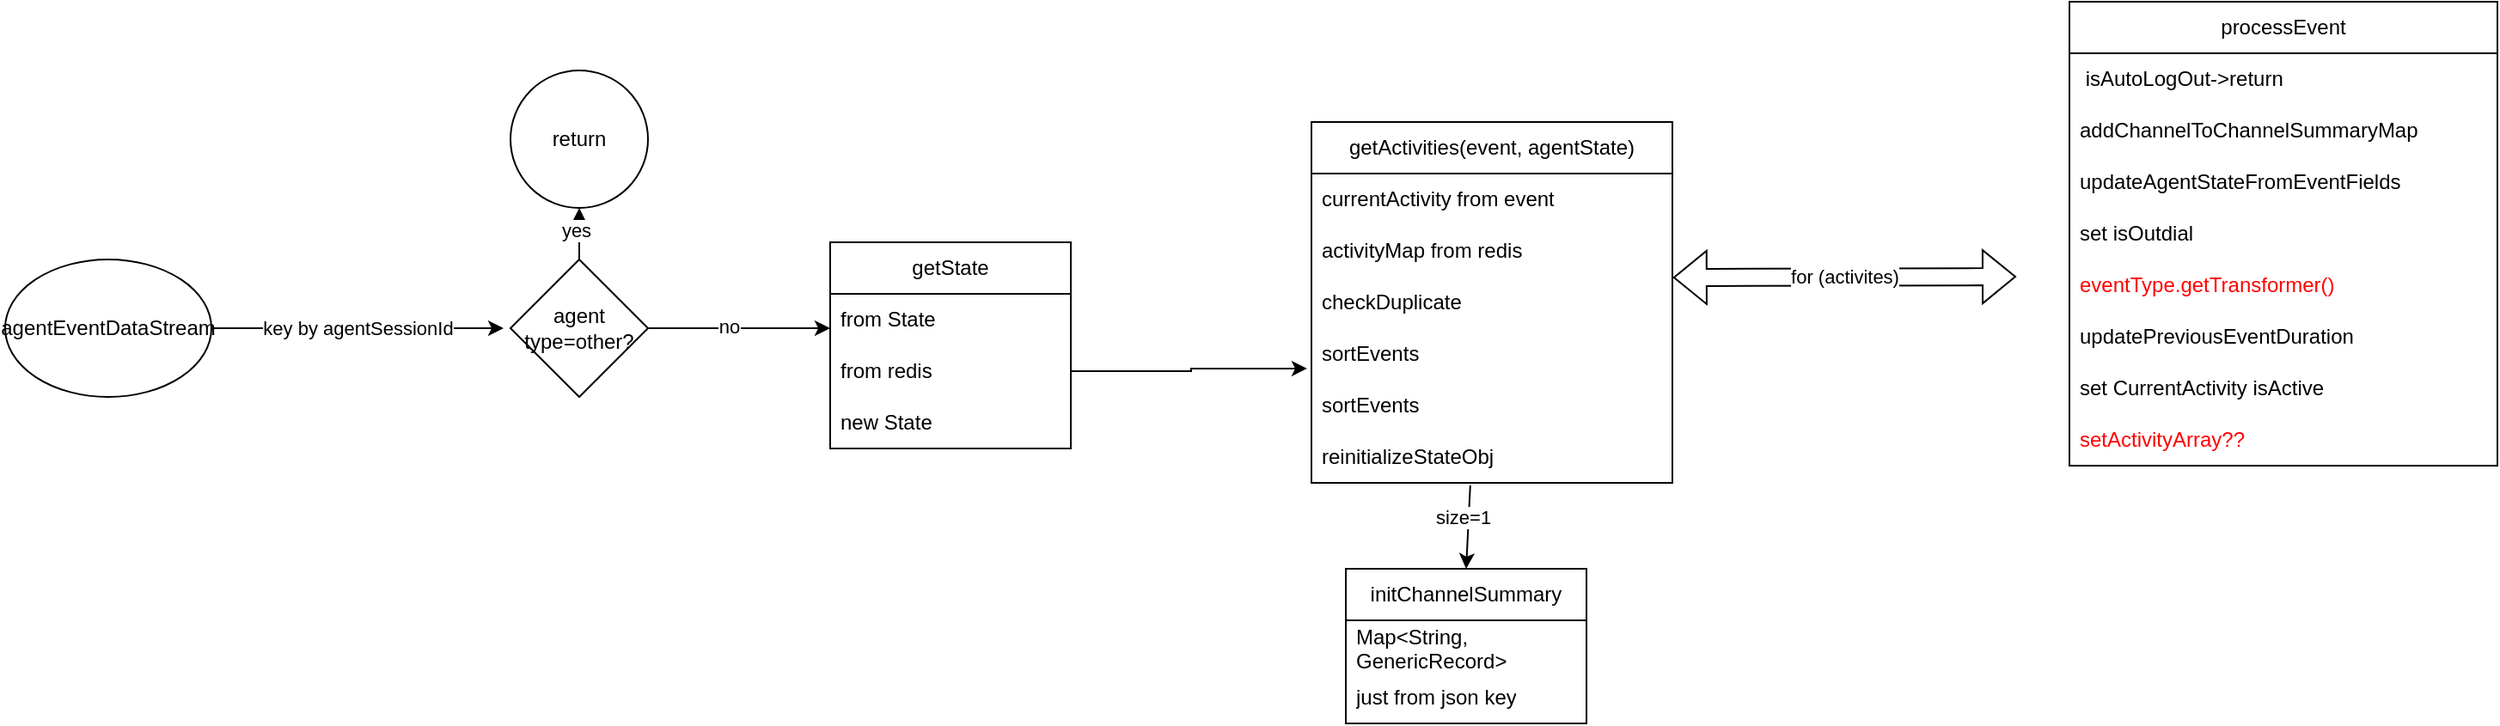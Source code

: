<mxfile version="21.3.7" type="github">
  <diagram name="第 1 页" id="Cns6lqlfMmVtD7QGtzmP">
    <mxGraphModel dx="1187" dy="1866" grid="1" gridSize="10" guides="1" tooltips="1" connect="1" arrows="1" fold="1" page="1" pageScale="1" pageWidth="827" pageHeight="1169" math="0" shadow="0">
      <root>
        <mxCell id="0" />
        <mxCell id="1" parent="0" />
        <mxCell id="Irm8DqoZcO06xaiD0nKY-2" value="key by&amp;nbsp;agentSessionId" style="endArrow=classic;html=1;rounded=0;" edge="1" parent="1" source="Irm8DqoZcO06xaiD0nKY-3">
          <mxGeometry width="50" height="50" relative="1" as="geometry">
            <mxPoint x="139.82" y="73.792" as="sourcePoint" />
            <mxPoint x="330" y="130" as="targetPoint" />
          </mxGeometry>
        </mxCell>
        <mxCell id="Irm8DqoZcO06xaiD0nKY-3" value="agentEventDataStream" style="ellipse;whiteSpace=wrap;html=1;" vertex="1" parent="1">
          <mxGeometry x="40" y="90" width="120" height="80" as="geometry" />
        </mxCell>
        <mxCell id="Irm8DqoZcO06xaiD0nKY-6" value="" style="edgeStyle=orthogonalEdgeStyle;rounded=0;orthogonalLoop=1;jettySize=auto;html=1;entryX=0.5;entryY=1;entryDx=0;entryDy=0;" edge="1" parent="1" source="Irm8DqoZcO06xaiD0nKY-4" target="Irm8DqoZcO06xaiD0nKY-8">
          <mxGeometry relative="1" as="geometry">
            <mxPoint x="480" y="80" as="targetPoint" />
          </mxGeometry>
        </mxCell>
        <mxCell id="Irm8DqoZcO06xaiD0nKY-7" value="yes" style="edgeLabel;html=1;align=center;verticalAlign=middle;resizable=0;points=[];" vertex="1" connectable="0" parent="Irm8DqoZcO06xaiD0nKY-6">
          <mxGeometry x="-0.1" y="-2" relative="1" as="geometry">
            <mxPoint as="offset" />
          </mxGeometry>
        </mxCell>
        <mxCell id="Irm8DqoZcO06xaiD0nKY-30" style="edgeStyle=orthogonalEdgeStyle;rounded=0;orthogonalLoop=1;jettySize=auto;html=1;entryX=0;entryY=0.667;entryDx=0;entryDy=0;entryPerimeter=0;" edge="1" parent="1" source="Irm8DqoZcO06xaiD0nKY-4" target="Irm8DqoZcO06xaiD0nKY-57">
          <mxGeometry relative="1" as="geometry">
            <mxPoint x="520" y="130" as="targetPoint" />
          </mxGeometry>
        </mxCell>
        <mxCell id="Irm8DqoZcO06xaiD0nKY-31" value="no" style="edgeLabel;html=1;align=center;verticalAlign=middle;resizable=0;points=[];" vertex="1" connectable="0" parent="Irm8DqoZcO06xaiD0nKY-30">
          <mxGeometry x="-0.117" y="1" relative="1" as="geometry">
            <mxPoint as="offset" />
          </mxGeometry>
        </mxCell>
        <mxCell id="Irm8DqoZcO06xaiD0nKY-4" value="agent type=other?" style="rhombus;whiteSpace=wrap;html=1;" vertex="1" parent="1">
          <mxGeometry x="334" y="90" width="80" height="80" as="geometry" />
        </mxCell>
        <mxCell id="Irm8DqoZcO06xaiD0nKY-8" value="return" style="ellipse;whiteSpace=wrap;html=1;aspect=fixed;" vertex="1" parent="1">
          <mxGeometry x="334" y="-20" width="80" height="80" as="geometry" />
        </mxCell>
        <mxCell id="Irm8DqoZcO06xaiD0nKY-56" value="getState" style="swimlane;fontStyle=0;childLayout=stackLayout;horizontal=1;startSize=30;horizontalStack=0;resizeParent=1;resizeParentMax=0;resizeLast=0;collapsible=1;marginBottom=0;whiteSpace=wrap;html=1;" vertex="1" parent="1">
          <mxGeometry x="520" y="80" width="140" height="120" as="geometry" />
        </mxCell>
        <mxCell id="Irm8DqoZcO06xaiD0nKY-57" value="from State" style="text;strokeColor=none;fillColor=none;align=left;verticalAlign=middle;spacingLeft=4;spacingRight=4;overflow=hidden;points=[[0,0.5],[1,0.5]];portConstraint=eastwest;rotatable=0;whiteSpace=wrap;html=1;" vertex="1" parent="Irm8DqoZcO06xaiD0nKY-56">
          <mxGeometry y="30" width="140" height="30" as="geometry" />
        </mxCell>
        <mxCell id="Irm8DqoZcO06xaiD0nKY-58" value="from redis" style="text;strokeColor=none;fillColor=none;align=left;verticalAlign=middle;spacingLeft=4;spacingRight=4;overflow=hidden;points=[[0,0.5],[1,0.5]];portConstraint=eastwest;rotatable=0;whiteSpace=wrap;html=1;" vertex="1" parent="Irm8DqoZcO06xaiD0nKY-56">
          <mxGeometry y="60" width="140" height="30" as="geometry" />
        </mxCell>
        <mxCell id="Irm8DqoZcO06xaiD0nKY-59" value="new State" style="text;strokeColor=none;fillColor=none;align=left;verticalAlign=middle;spacingLeft=4;spacingRight=4;overflow=hidden;points=[[0,0.5],[1,0.5]];portConstraint=eastwest;rotatable=0;whiteSpace=wrap;html=1;" vertex="1" parent="Irm8DqoZcO06xaiD0nKY-56">
          <mxGeometry y="90" width="140" height="30" as="geometry" />
        </mxCell>
        <mxCell id="Irm8DqoZcO06xaiD0nKY-74" value="getActivities(event, agentState)" style="swimlane;fontStyle=0;childLayout=stackLayout;horizontal=1;startSize=30;horizontalStack=0;resizeParent=1;resizeParentMax=0;resizeLast=0;collapsible=1;marginBottom=0;whiteSpace=wrap;html=1;" vertex="1" parent="1">
          <mxGeometry x="800" y="10" width="210" height="210" as="geometry" />
        </mxCell>
        <mxCell id="Irm8DqoZcO06xaiD0nKY-75" value="currentActivity from event" style="text;strokeColor=none;fillColor=none;align=left;verticalAlign=middle;spacingLeft=4;spacingRight=4;overflow=hidden;points=[[0,0.5],[1,0.5]];portConstraint=eastwest;rotatable=0;whiteSpace=wrap;html=1;" vertex="1" parent="Irm8DqoZcO06xaiD0nKY-74">
          <mxGeometry y="30" width="210" height="30" as="geometry" />
        </mxCell>
        <mxCell id="Irm8DqoZcO06xaiD0nKY-76" value="activityMap from redis" style="text;strokeColor=none;fillColor=none;align=left;verticalAlign=middle;spacingLeft=4;spacingRight=4;overflow=hidden;points=[[0,0.5],[1,0.5]];portConstraint=eastwest;rotatable=0;whiteSpace=wrap;html=1;" vertex="1" parent="Irm8DqoZcO06xaiD0nKY-74">
          <mxGeometry y="60" width="210" height="30" as="geometry" />
        </mxCell>
        <mxCell id="Irm8DqoZcO06xaiD0nKY-77" value="checkDuplicate" style="text;strokeColor=none;fillColor=none;align=left;verticalAlign=middle;spacingLeft=4;spacingRight=4;overflow=hidden;points=[[0,0.5],[1,0.5]];portConstraint=eastwest;rotatable=0;whiteSpace=wrap;html=1;" vertex="1" parent="Irm8DqoZcO06xaiD0nKY-74">
          <mxGeometry y="90" width="210" height="30" as="geometry" />
        </mxCell>
        <mxCell id="Irm8DqoZcO06xaiD0nKY-78" value="sortEvents" style="text;strokeColor=none;fillColor=none;align=left;verticalAlign=middle;spacingLeft=4;spacingRight=4;overflow=hidden;points=[[0,0.5],[1,0.5]];portConstraint=eastwest;rotatable=0;whiteSpace=wrap;html=1;" vertex="1" parent="Irm8DqoZcO06xaiD0nKY-74">
          <mxGeometry y="120" width="210" height="30" as="geometry" />
        </mxCell>
        <mxCell id="Irm8DqoZcO06xaiD0nKY-79" value="sortEvents" style="text;strokeColor=none;fillColor=none;align=left;verticalAlign=middle;spacingLeft=4;spacingRight=4;overflow=hidden;points=[[0,0.5],[1,0.5]];portConstraint=eastwest;rotatable=0;whiteSpace=wrap;html=1;" vertex="1" parent="Irm8DqoZcO06xaiD0nKY-74">
          <mxGeometry y="150" width="210" height="30" as="geometry" />
        </mxCell>
        <mxCell id="Irm8DqoZcO06xaiD0nKY-80" value="reinitializeStateObj" style="text;strokeColor=none;fillColor=none;align=left;verticalAlign=middle;spacingLeft=4;spacingRight=4;overflow=hidden;points=[[0,0.5],[1,0.5]];portConstraint=eastwest;rotatable=0;whiteSpace=wrap;html=1;" vertex="1" parent="Irm8DqoZcO06xaiD0nKY-74">
          <mxGeometry y="180" width="210" height="30" as="geometry" />
        </mxCell>
        <mxCell id="Irm8DqoZcO06xaiD0nKY-82" value="initChannelSummary" style="swimlane;fontStyle=0;childLayout=stackLayout;horizontal=1;startSize=30;horizontalStack=0;resizeParent=1;resizeParentMax=0;resizeLast=0;collapsible=1;marginBottom=0;whiteSpace=wrap;html=1;" vertex="1" parent="1">
          <mxGeometry x="820" y="270" width="140" height="90" as="geometry" />
        </mxCell>
        <mxCell id="Irm8DqoZcO06xaiD0nKY-83" value="Map&amp;lt;String, GenericRecord&amp;gt;" style="text;strokeColor=none;fillColor=none;align=left;verticalAlign=middle;spacingLeft=4;spacingRight=4;overflow=hidden;points=[[0,0.5],[1,0.5]];portConstraint=eastwest;rotatable=0;whiteSpace=wrap;html=1;" vertex="1" parent="Irm8DqoZcO06xaiD0nKY-82">
          <mxGeometry y="30" width="140" height="30" as="geometry" />
        </mxCell>
        <mxCell id="Irm8DqoZcO06xaiD0nKY-84" value="just from json key" style="text;strokeColor=none;fillColor=none;align=left;verticalAlign=middle;spacingLeft=4;spacingRight=4;overflow=hidden;points=[[0,0.5],[1,0.5]];portConstraint=eastwest;rotatable=0;whiteSpace=wrap;html=1;" vertex="1" parent="Irm8DqoZcO06xaiD0nKY-82">
          <mxGeometry y="60" width="140" height="30" as="geometry" />
        </mxCell>
        <mxCell id="Irm8DqoZcO06xaiD0nKY-86" value="" style="endArrow=classic;html=1;rounded=0;entryX=0.5;entryY=0;entryDx=0;entryDy=0;exitX=0.44;exitY=1.05;exitDx=0;exitDy=0;exitPerimeter=0;" edge="1" parent="1" source="Irm8DqoZcO06xaiD0nKY-80" target="Irm8DqoZcO06xaiD0nKY-82">
          <mxGeometry width="50" height="50" relative="1" as="geometry">
            <mxPoint x="730" y="390" as="sourcePoint" />
            <mxPoint x="780" y="340" as="targetPoint" />
          </mxGeometry>
        </mxCell>
        <mxCell id="Irm8DqoZcO06xaiD0nKY-87" value="size=1" style="edgeLabel;html=1;align=center;verticalAlign=middle;resizable=0;points=[];" vertex="1" connectable="0" parent="Irm8DqoZcO06xaiD0nKY-86">
          <mxGeometry x="-0.256" y="-4" relative="1" as="geometry">
            <mxPoint as="offset" />
          </mxGeometry>
        </mxCell>
        <mxCell id="Irm8DqoZcO06xaiD0nKY-88" value="for (activites)" style="shape=flexArrow;endArrow=classic;startArrow=classic;html=1;rounded=0;exitX=1.002;exitY=0.017;exitDx=0;exitDy=0;exitPerimeter=0;" edge="1" parent="1" source="Irm8DqoZcO06xaiD0nKY-77">
          <mxGeometry width="100" height="100" relative="1" as="geometry">
            <mxPoint x="860" y="-20" as="sourcePoint" />
            <mxPoint x="1210" y="100" as="targetPoint" />
          </mxGeometry>
        </mxCell>
        <mxCell id="Irm8DqoZcO06xaiD0nKY-89" style="edgeStyle=orthogonalEdgeStyle;rounded=0;orthogonalLoop=1;jettySize=auto;html=1;entryX=-0.012;entryY=0.783;entryDx=0;entryDy=0;entryPerimeter=0;" edge="1" parent="1" source="Irm8DqoZcO06xaiD0nKY-58" target="Irm8DqoZcO06xaiD0nKY-78">
          <mxGeometry relative="1" as="geometry" />
        </mxCell>
        <mxCell id="Irm8DqoZcO06xaiD0nKY-90" value="processEvent" style="swimlane;fontStyle=0;childLayout=stackLayout;horizontal=1;startSize=30;horizontalStack=0;resizeParent=1;resizeParentMax=0;resizeLast=0;collapsible=1;marginBottom=0;whiteSpace=wrap;html=1;" vertex="1" parent="1">
          <mxGeometry x="1241" y="-60" width="249" height="270" as="geometry" />
        </mxCell>
        <mxCell id="Irm8DqoZcO06xaiD0nKY-91" value="&amp;nbsp;isAutoLogOut-&amp;gt;return" style="text;strokeColor=none;fillColor=none;align=left;verticalAlign=middle;spacingLeft=4;spacingRight=4;overflow=hidden;points=[[0,0.5],[1,0.5]];portConstraint=eastwest;rotatable=0;whiteSpace=wrap;html=1;" vertex="1" parent="Irm8DqoZcO06xaiD0nKY-90">
          <mxGeometry y="30" width="249" height="30" as="geometry" />
        </mxCell>
        <mxCell id="Irm8DqoZcO06xaiD0nKY-92" value="addChannelToChannelSummaryMap" style="text;strokeColor=none;fillColor=none;align=left;verticalAlign=middle;spacingLeft=4;spacingRight=4;overflow=hidden;points=[[0,0.5],[1,0.5]];portConstraint=eastwest;rotatable=0;whiteSpace=wrap;html=1;" vertex="1" parent="Irm8DqoZcO06xaiD0nKY-90">
          <mxGeometry y="60" width="249" height="30" as="geometry" />
        </mxCell>
        <mxCell id="Irm8DqoZcO06xaiD0nKY-93" value="updateAgentStateFromEventFields" style="text;strokeColor=none;fillColor=none;align=left;verticalAlign=middle;spacingLeft=4;spacingRight=4;overflow=hidden;points=[[0,0.5],[1,0.5]];portConstraint=eastwest;rotatable=0;whiteSpace=wrap;html=1;" vertex="1" parent="Irm8DqoZcO06xaiD0nKY-90">
          <mxGeometry y="90" width="249" height="30" as="geometry" />
        </mxCell>
        <mxCell id="Irm8DqoZcO06xaiD0nKY-94" value="set isOutdial" style="text;strokeColor=none;fillColor=none;align=left;verticalAlign=middle;spacingLeft=4;spacingRight=4;overflow=hidden;points=[[0,0.5],[1,0.5]];portConstraint=eastwest;rotatable=0;whiteSpace=wrap;html=1;" vertex="1" parent="Irm8DqoZcO06xaiD0nKY-90">
          <mxGeometry y="120" width="249" height="30" as="geometry" />
        </mxCell>
        <mxCell id="Irm8DqoZcO06xaiD0nKY-95" value="&lt;font color=&quot;#ff0000&quot;&gt;eventType.getTransformer()&lt;/font&gt;" style="text;strokeColor=none;fillColor=none;align=left;verticalAlign=middle;spacingLeft=4;spacingRight=4;overflow=hidden;points=[[0,0.5],[1,0.5]];portConstraint=eastwest;rotatable=0;whiteSpace=wrap;html=1;" vertex="1" parent="Irm8DqoZcO06xaiD0nKY-90">
          <mxGeometry y="150" width="249" height="30" as="geometry" />
        </mxCell>
        <mxCell id="Irm8DqoZcO06xaiD0nKY-96" value="updatePreviousEventDuration" style="text;strokeColor=none;fillColor=none;align=left;verticalAlign=middle;spacingLeft=4;spacingRight=4;overflow=hidden;points=[[0,0.5],[1,0.5]];portConstraint=eastwest;rotatable=0;whiteSpace=wrap;html=1;" vertex="1" parent="Irm8DqoZcO06xaiD0nKY-90">
          <mxGeometry y="180" width="249" height="30" as="geometry" />
        </mxCell>
        <mxCell id="Irm8DqoZcO06xaiD0nKY-97" value="set CurrentActivity isActive" style="text;strokeColor=none;fillColor=none;align=left;verticalAlign=middle;spacingLeft=4;spacingRight=4;overflow=hidden;points=[[0,0.5],[1,0.5]];portConstraint=eastwest;rotatable=0;whiteSpace=wrap;html=1;" vertex="1" parent="Irm8DqoZcO06xaiD0nKY-90">
          <mxGeometry y="210" width="249" height="30" as="geometry" />
        </mxCell>
        <mxCell id="Irm8DqoZcO06xaiD0nKY-98" value="&lt;font color=&quot;#ff0000&quot;&gt;setActivityArray??&lt;/font&gt;" style="text;strokeColor=none;fillColor=none;align=left;verticalAlign=middle;spacingLeft=4;spacingRight=4;overflow=hidden;points=[[0,0.5],[1,0.5]];portConstraint=eastwest;rotatable=0;whiteSpace=wrap;html=1;" vertex="1" parent="Irm8DqoZcO06xaiD0nKY-90">
          <mxGeometry y="240" width="249" height="30" as="geometry" />
        </mxCell>
      </root>
    </mxGraphModel>
  </diagram>
</mxfile>
